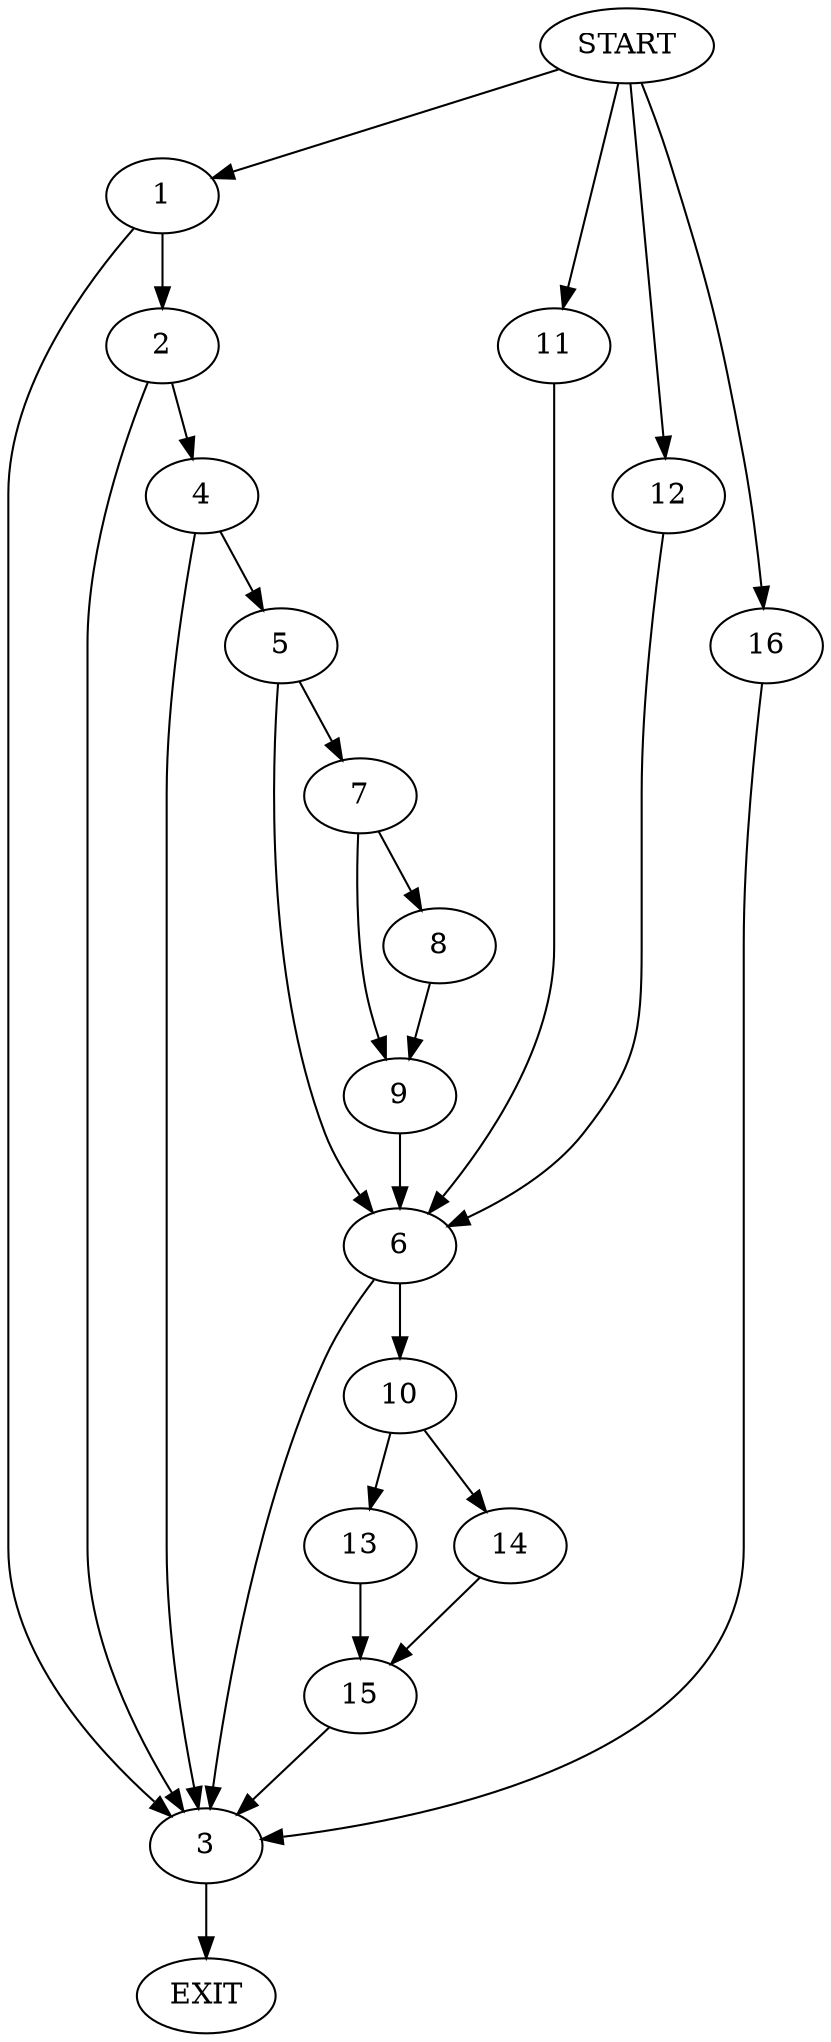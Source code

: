 digraph {
0 [label="START"]
17 [label="EXIT"]
0 -> 1
1 -> 2
1 -> 3
2 -> 4
2 -> 3
3 -> 17
4 -> 5
4 -> 3
5 -> 6
5 -> 7
7 -> 8
7 -> 9
6 -> 10
6 -> 3
8 -> 9
9 -> 6
0 -> 11
11 -> 6
0 -> 12
12 -> 6
10 -> 13
10 -> 14
14 -> 15
13 -> 15
15 -> 3
0 -> 16
16 -> 3
}
